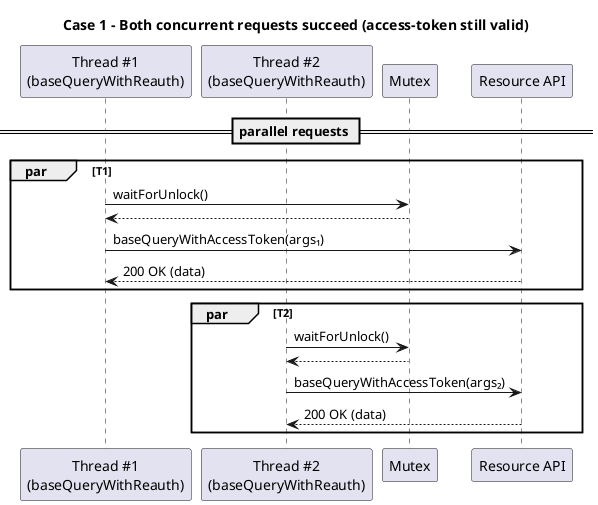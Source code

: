 @startuml Case1_OK
title Case 1 – Both concurrent requests succeed (access-token still valid)

/' Actors '/
participant "Thread #1\n(baseQueryWithReauth)" as T1
participant "Thread #2\n(baseQueryWithReauth)" as T2
participant Mutex
participant "Resource API" as API

== parallel requests ==
par T1
  T1 -> Mutex : waitForUnlock()
  Mutex --> T1
  T1 -> API   : baseQueryWithAccessToken(args₁)
  API --> T1  : 200 OK (data)
end
par T2
  T2 -> Mutex : waitForUnlock()
  Mutex --> T2
  T2 -> API   : baseQueryWithAccessToken(args₂)
  API --> T2  : 200 OK (data)
end

@enduml
